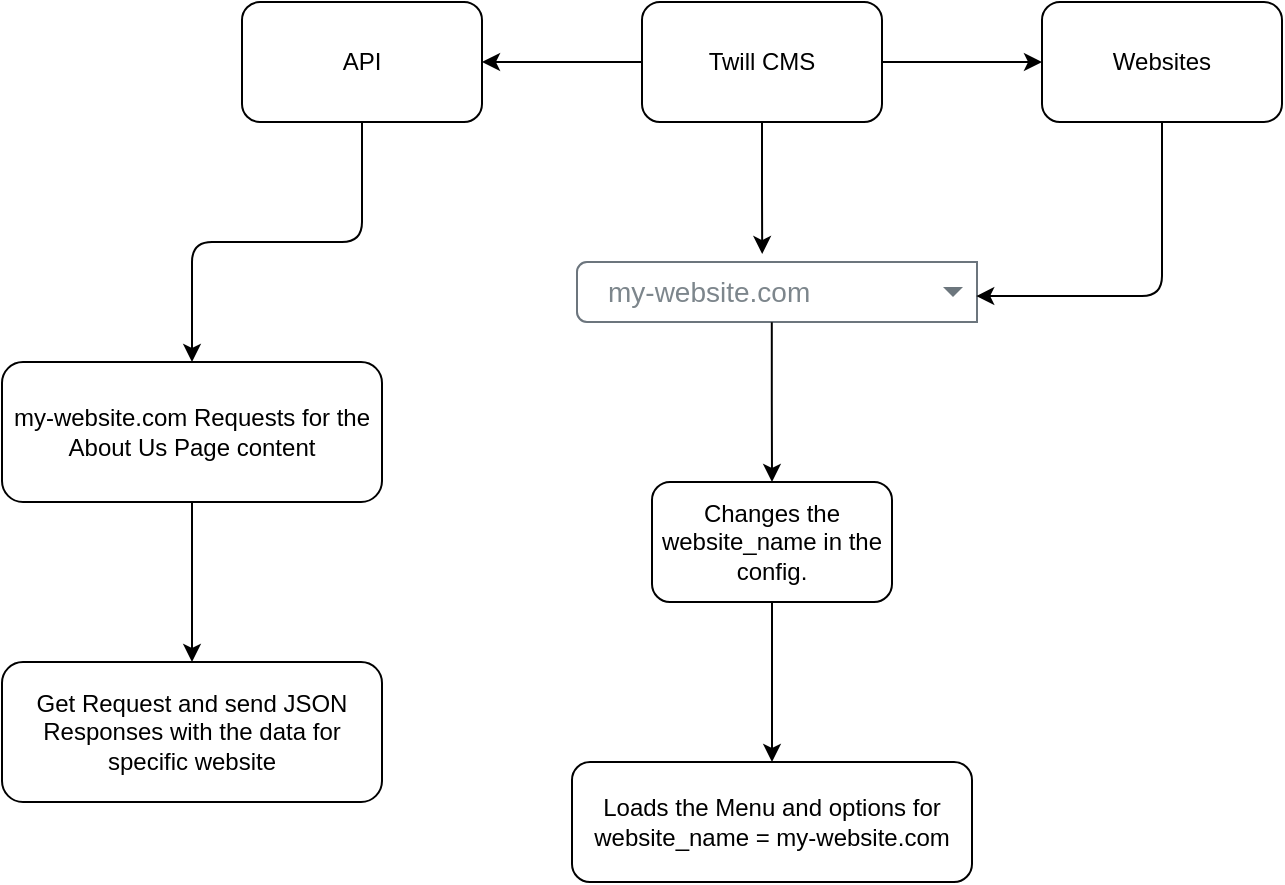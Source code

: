 <mxfile version="22.0.4" type="github">
  <diagram name="Page-1" id="E49BTuY-lp1kJ3oBSuN0">
    <mxGraphModel dx="1509" dy="840" grid="1" gridSize="10" guides="1" tooltips="1" connect="1" arrows="1" fold="1" page="1" pageScale="1" pageWidth="850" pageHeight="1100" math="0" shadow="0">
      <root>
        <mxCell id="0" />
        <mxCell id="1" parent="0" />
        <mxCell id="LTUWh_eZhttvngaJoJQH-3" value="" style="edgeStyle=orthogonalEdgeStyle;rounded=0;orthogonalLoop=1;jettySize=auto;html=1;entryX=0.463;entryY=-0.133;entryDx=0;entryDy=0;entryPerimeter=0;" edge="1" parent="1" source="LTUWh_eZhttvngaJoJQH-1" target="LTUWh_eZhttvngaJoJQH-5">
          <mxGeometry relative="1" as="geometry">
            <mxPoint x="420" y="160" as="targetPoint" />
          </mxGeometry>
        </mxCell>
        <mxCell id="LTUWh_eZhttvngaJoJQH-14" value="" style="edgeStyle=orthogonalEdgeStyle;rounded=0;orthogonalLoop=1;jettySize=auto;html=1;" edge="1" parent="1" source="LTUWh_eZhttvngaJoJQH-1" target="LTUWh_eZhttvngaJoJQH-13">
          <mxGeometry relative="1" as="geometry" />
        </mxCell>
        <mxCell id="LTUWh_eZhttvngaJoJQH-17" value="" style="edgeStyle=orthogonalEdgeStyle;rounded=0;orthogonalLoop=1;jettySize=auto;html=1;" edge="1" parent="1" source="LTUWh_eZhttvngaJoJQH-1" target="LTUWh_eZhttvngaJoJQH-16">
          <mxGeometry relative="1" as="geometry" />
        </mxCell>
        <mxCell id="LTUWh_eZhttvngaJoJQH-1" value="Twill CMS" style="rounded=1;whiteSpace=wrap;html=1;" vertex="1" parent="1">
          <mxGeometry x="360" y="40" width="120" height="60" as="geometry" />
        </mxCell>
        <mxCell id="LTUWh_eZhttvngaJoJQH-4" value="" style="html=1;shadow=0;dashed=0;shape=mxgraph.bootstrap.rrect;rSize=5;strokeColor=#CED4DA;html=1;whiteSpace=wrap;fillColor=#FFFFFF;fontColor=#7D868C;align=left;spacing=15;spacingLeft=40;fontSize=14;" vertex="1" parent="1">
          <mxGeometry x="327.5" y="170" width="185" height="30" as="geometry" />
        </mxCell>
        <mxCell id="LTUWh_eZhttvngaJoJQH-5" value="my-website.com" style="html=1;shadow=0;dashed=0;shape=mxgraph.bootstrap.leftButton;strokeColor=#6C757D;gradientColor=inherit;fontColor=inherit;fillColor=inherit;rSize=5;perimeter=none;whiteSpace=wrap;resizeHeight=1;fontSize=14;align=left;spacing=15;" vertex="1" parent="LTUWh_eZhttvngaJoJQH-4">
          <mxGeometry width="200" height="30" relative="1" as="geometry" />
        </mxCell>
        <mxCell id="LTUWh_eZhttvngaJoJQH-6" value="" style="shape=triangle;direction=south;fillColor=#6C767D;strokeColor=none;perimeter=none;" vertex="1" parent="LTUWh_eZhttvngaJoJQH-5">
          <mxGeometry x="1" y="0.5" width="10" height="5" relative="1" as="geometry">
            <mxPoint x="-17" y="-2.5" as="offset" />
          </mxGeometry>
        </mxCell>
        <mxCell id="LTUWh_eZhttvngaJoJQH-12" value="" style="edgeStyle=orthogonalEdgeStyle;rounded=0;orthogonalLoop=1;jettySize=auto;html=1;" edge="1" parent="1" source="LTUWh_eZhttvngaJoJQH-8" target="LTUWh_eZhttvngaJoJQH-11">
          <mxGeometry relative="1" as="geometry" />
        </mxCell>
        <mxCell id="LTUWh_eZhttvngaJoJQH-8" value="Changes the website_name in the config." style="rounded=1;whiteSpace=wrap;html=1;" vertex="1" parent="1">
          <mxGeometry x="365" y="280" width="120" height="60" as="geometry" />
        </mxCell>
        <mxCell id="LTUWh_eZhttvngaJoJQH-10" style="edgeStyle=orthogonalEdgeStyle;rounded=0;orthogonalLoop=1;jettySize=auto;html=1;entryX=0.5;entryY=0;entryDx=0;entryDy=0;exitX=0.487;exitY=1.003;exitDx=0;exitDy=0;exitPerimeter=0;" edge="1" parent="1" source="LTUWh_eZhttvngaJoJQH-5" target="LTUWh_eZhttvngaJoJQH-8">
          <mxGeometry relative="1" as="geometry">
            <mxPoint x="428" y="200" as="sourcePoint" />
          </mxGeometry>
        </mxCell>
        <mxCell id="LTUWh_eZhttvngaJoJQH-11" value="Loads the Menu and options for website_name = my-website.com" style="rounded=1;whiteSpace=wrap;html=1;" vertex="1" parent="1">
          <mxGeometry x="325" y="420" width="200" height="60" as="geometry" />
        </mxCell>
        <mxCell id="LTUWh_eZhttvngaJoJQH-13" value="Websites" style="rounded=1;whiteSpace=wrap;html=1;" vertex="1" parent="1">
          <mxGeometry x="560" y="40" width="120" height="60" as="geometry" />
        </mxCell>
        <mxCell id="LTUWh_eZhttvngaJoJQH-15" style="edgeStyle=orthogonalEdgeStyle;rounded=1;orthogonalLoop=1;jettySize=auto;html=1;exitX=0.5;exitY=1;exitDx=0;exitDy=0;entryX=0.998;entryY=0.567;entryDx=0;entryDy=0;entryPerimeter=0;" edge="1" parent="1" source="LTUWh_eZhttvngaJoJQH-13" target="LTUWh_eZhttvngaJoJQH-5">
          <mxGeometry relative="1" as="geometry" />
        </mxCell>
        <mxCell id="LTUWh_eZhttvngaJoJQH-19" value="" style="edgeStyle=orthogonalEdgeStyle;rounded=1;orthogonalLoop=1;jettySize=auto;html=1;" edge="1" parent="1" source="LTUWh_eZhttvngaJoJQH-16" target="LTUWh_eZhttvngaJoJQH-18">
          <mxGeometry relative="1" as="geometry" />
        </mxCell>
        <mxCell id="LTUWh_eZhttvngaJoJQH-16" value="API" style="rounded=1;whiteSpace=wrap;html=1;" vertex="1" parent="1">
          <mxGeometry x="160" y="40" width="120" height="60" as="geometry" />
        </mxCell>
        <mxCell id="LTUWh_eZhttvngaJoJQH-21" value="" style="edgeStyle=orthogonalEdgeStyle;rounded=0;orthogonalLoop=1;jettySize=auto;html=1;" edge="1" parent="1" source="LTUWh_eZhttvngaJoJQH-18" target="LTUWh_eZhttvngaJoJQH-20">
          <mxGeometry relative="1" as="geometry" />
        </mxCell>
        <mxCell id="LTUWh_eZhttvngaJoJQH-18" value="my-website.com Requests for the About Us Page content" style="rounded=1;whiteSpace=wrap;html=1;" vertex="1" parent="1">
          <mxGeometry x="40" y="220" width="190" height="70" as="geometry" />
        </mxCell>
        <mxCell id="LTUWh_eZhttvngaJoJQH-20" value="Get Request and send JSON Responses with the data for specific website" style="rounded=1;whiteSpace=wrap;html=1;" vertex="1" parent="1">
          <mxGeometry x="40" y="370" width="190" height="70" as="geometry" />
        </mxCell>
      </root>
    </mxGraphModel>
  </diagram>
</mxfile>
